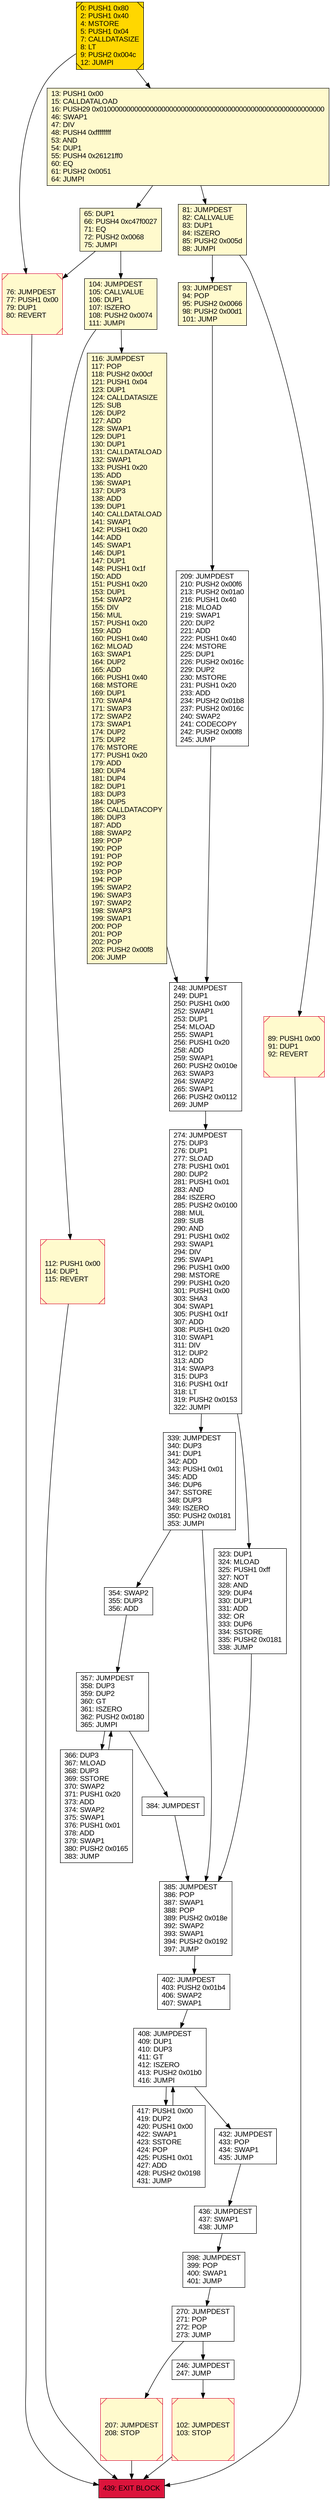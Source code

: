 digraph G {
bgcolor=transparent rankdir=UD;
node [shape=box style=filled color=black fillcolor=white fontname=arial fontcolor=black];
104 [label="104: JUMPDEST\l105: CALLVALUE\l106: DUP1\l107: ISZERO\l108: PUSH2 0x0074\l111: JUMPI\l" fillcolor=lemonchiffon ];
246 [label="246: JUMPDEST\l247: JUMP\l" ];
436 [label="436: JUMPDEST\l437: SWAP1\l438: JUMP\l" ];
270 [label="270: JUMPDEST\l271: POP\l272: POP\l273: JUMP\l" ];
76 [label="76: JUMPDEST\l77: PUSH1 0x00\l79: DUP1\l80: REVERT\l" fillcolor=lemonchiffon shape=Msquare color=crimson ];
93 [label="93: JUMPDEST\l94: POP\l95: PUSH2 0x0066\l98: PUSH2 0x00d1\l101: JUMP\l" fillcolor=lemonchiffon ];
81 [label="81: JUMPDEST\l82: CALLVALUE\l83: DUP1\l84: ISZERO\l85: PUSH2 0x005d\l88: JUMPI\l" fillcolor=lemonchiffon ];
408 [label="408: JUMPDEST\l409: DUP1\l410: DUP3\l411: GT\l412: ISZERO\l413: PUSH2 0x01b0\l416: JUMPI\l" ];
385 [label="385: JUMPDEST\l386: POP\l387: SWAP1\l388: POP\l389: PUSH2 0x018e\l392: SWAP2\l393: SWAP1\l394: PUSH2 0x0192\l397: JUMP\l" ];
384 [label="384: JUMPDEST\l" ];
13 [label="13: PUSH1 0x00\l15: CALLDATALOAD\l16: PUSH29 0x0100000000000000000000000000000000000000000000000000000000\l46: SWAP1\l47: DIV\l48: PUSH4 0xffffffff\l53: AND\l54: DUP1\l55: PUSH4 0x26121ff0\l60: EQ\l61: PUSH2 0x0051\l64: JUMPI\l" fillcolor=lemonchiffon ];
323 [label="323: DUP1\l324: MLOAD\l325: PUSH1 0xff\l327: NOT\l328: AND\l329: DUP4\l330: DUP1\l331: ADD\l332: OR\l333: DUP6\l334: SSTORE\l335: PUSH2 0x0181\l338: JUMP\l" ];
112 [label="112: PUSH1 0x00\l114: DUP1\l115: REVERT\l" fillcolor=lemonchiffon shape=Msquare color=crimson ];
274 [label="274: JUMPDEST\l275: DUP3\l276: DUP1\l277: SLOAD\l278: PUSH1 0x01\l280: DUP2\l281: PUSH1 0x01\l283: AND\l284: ISZERO\l285: PUSH2 0x0100\l288: MUL\l289: SUB\l290: AND\l291: PUSH1 0x02\l293: SWAP1\l294: DIV\l295: SWAP1\l296: PUSH1 0x00\l298: MSTORE\l299: PUSH1 0x20\l301: PUSH1 0x00\l303: SHA3\l304: SWAP1\l305: PUSH1 0x1f\l307: ADD\l308: PUSH1 0x20\l310: SWAP1\l311: DIV\l312: DUP2\l313: ADD\l314: SWAP3\l315: DUP3\l316: PUSH1 0x1f\l318: LT\l319: PUSH2 0x0153\l322: JUMPI\l" ];
207 [label="207: JUMPDEST\l208: STOP\l" fillcolor=lemonchiffon shape=Msquare color=crimson ];
398 [label="398: JUMPDEST\l399: POP\l400: SWAP1\l401: JUMP\l" ];
432 [label="432: JUMPDEST\l433: POP\l434: SWAP1\l435: JUMP\l" ];
354 [label="354: SWAP2\l355: DUP3\l356: ADD\l" ];
357 [label="357: JUMPDEST\l358: DUP3\l359: DUP2\l360: GT\l361: ISZERO\l362: PUSH2 0x0180\l365: JUMPI\l" ];
366 [label="366: DUP3\l367: MLOAD\l368: DUP3\l369: SSTORE\l370: SWAP2\l371: PUSH1 0x20\l373: ADD\l374: SWAP2\l375: SWAP1\l376: PUSH1 0x01\l378: ADD\l379: SWAP1\l380: PUSH2 0x0165\l383: JUMP\l" ];
65 [label="65: DUP1\l66: PUSH4 0xc47f0027\l71: EQ\l72: PUSH2 0x0068\l75: JUMPI\l" fillcolor=lemonchiffon ];
0 [label="0: PUSH1 0x80\l2: PUSH1 0x40\l4: MSTORE\l5: PUSH1 0x04\l7: CALLDATASIZE\l8: LT\l9: PUSH2 0x004c\l12: JUMPI\l" fillcolor=lemonchiffon shape=Msquare fillcolor=gold ];
116 [label="116: JUMPDEST\l117: POP\l118: PUSH2 0x00cf\l121: PUSH1 0x04\l123: DUP1\l124: CALLDATASIZE\l125: SUB\l126: DUP2\l127: ADD\l128: SWAP1\l129: DUP1\l130: DUP1\l131: CALLDATALOAD\l132: SWAP1\l133: PUSH1 0x20\l135: ADD\l136: SWAP1\l137: DUP3\l138: ADD\l139: DUP1\l140: CALLDATALOAD\l141: SWAP1\l142: PUSH1 0x20\l144: ADD\l145: SWAP1\l146: DUP1\l147: DUP1\l148: PUSH1 0x1f\l150: ADD\l151: PUSH1 0x20\l153: DUP1\l154: SWAP2\l155: DIV\l156: MUL\l157: PUSH1 0x20\l159: ADD\l160: PUSH1 0x40\l162: MLOAD\l163: SWAP1\l164: DUP2\l165: ADD\l166: PUSH1 0x40\l168: MSTORE\l169: DUP1\l170: SWAP4\l171: SWAP3\l172: SWAP2\l173: SWAP1\l174: DUP2\l175: DUP2\l176: MSTORE\l177: PUSH1 0x20\l179: ADD\l180: DUP4\l181: DUP4\l182: DUP1\l183: DUP3\l184: DUP5\l185: CALLDATACOPY\l186: DUP3\l187: ADD\l188: SWAP2\l189: POP\l190: POP\l191: POP\l192: POP\l193: POP\l194: POP\l195: SWAP2\l196: SWAP3\l197: SWAP2\l198: SWAP3\l199: SWAP1\l200: POP\l201: POP\l202: POP\l203: PUSH2 0x00f8\l206: JUMP\l" fillcolor=lemonchiffon ];
209 [label="209: JUMPDEST\l210: PUSH2 0x00f6\l213: PUSH2 0x01a0\l216: PUSH1 0x40\l218: MLOAD\l219: SWAP1\l220: DUP2\l221: ADD\l222: PUSH1 0x40\l224: MSTORE\l225: DUP1\l226: PUSH2 0x016c\l229: DUP2\l230: MSTORE\l231: PUSH1 0x20\l233: ADD\l234: PUSH2 0x01b8\l237: PUSH2 0x016c\l240: SWAP2\l241: CODECOPY\l242: PUSH2 0x00f8\l245: JUMP\l" ];
417 [label="417: PUSH1 0x00\l419: DUP2\l420: PUSH1 0x00\l422: SWAP1\l423: SSTORE\l424: POP\l425: PUSH1 0x01\l427: ADD\l428: PUSH2 0x0198\l431: JUMP\l" ];
102 [label="102: JUMPDEST\l103: STOP\l" fillcolor=lemonchiffon shape=Msquare color=crimson ];
248 [label="248: JUMPDEST\l249: DUP1\l250: PUSH1 0x00\l252: SWAP1\l253: DUP1\l254: MLOAD\l255: SWAP1\l256: PUSH1 0x20\l258: ADD\l259: SWAP1\l260: PUSH2 0x010e\l263: SWAP3\l264: SWAP2\l265: SWAP1\l266: PUSH2 0x0112\l269: JUMP\l" ];
439 [label="439: EXIT BLOCK\l" fillcolor=crimson ];
89 [label="89: PUSH1 0x00\l91: DUP1\l92: REVERT\l" fillcolor=lemonchiffon shape=Msquare color=crimson ];
339 [label="339: JUMPDEST\l340: DUP3\l341: DUP1\l342: ADD\l343: PUSH1 0x01\l345: ADD\l346: DUP6\l347: SSTORE\l348: DUP3\l349: ISZERO\l350: PUSH2 0x0181\l353: JUMPI\l" ];
402 [label="402: JUMPDEST\l403: PUSH2 0x01b4\l406: SWAP2\l407: SWAP1\l" ];
384 -> 385;
274 -> 323;
81 -> 93;
354 -> 357;
13 -> 81;
270 -> 246;
357 -> 366;
366 -> 357;
102 -> 439;
89 -> 439;
104 -> 112;
209 -> 248;
398 -> 270;
323 -> 385;
116 -> 248;
270 -> 207;
339 -> 354;
436 -> 398;
0 -> 76;
432 -> 436;
93 -> 209;
248 -> 274;
0 -> 13;
65 -> 104;
112 -> 439;
408 -> 417;
417 -> 408;
13 -> 65;
104 -> 116;
408 -> 432;
207 -> 439;
65 -> 76;
274 -> 339;
357 -> 384;
81 -> 89;
246 -> 102;
339 -> 385;
385 -> 402;
402 -> 408;
76 -> 439;
}
